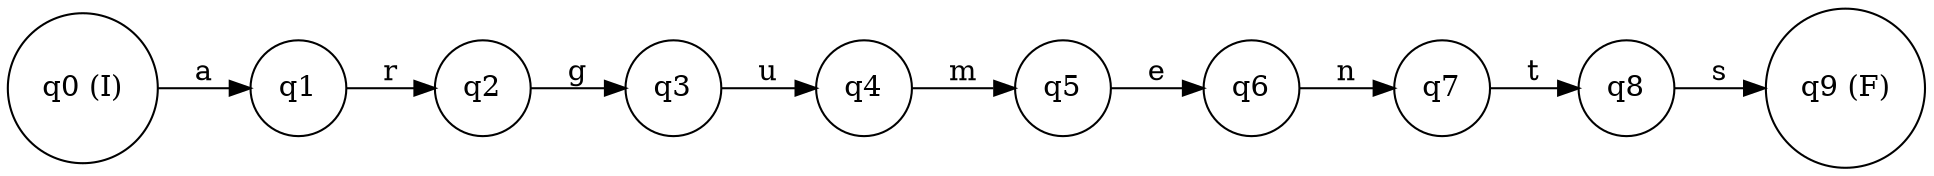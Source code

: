 digraph finite_state_machine {
rankdir=LR;
node [shape = circle];
q0 [label="q0 (I)"];
q1 [label="q1"];
q2 [label="q2"];
q3 [label="q3"];
q4 [label="q4"];
q5 [label="q5"];
q6 [label="q6"];
q7 [label="q7"];
q8 [label="q8"];
q9 [label="q9 (F)"];
q0 -> q1 [label="a"];
q1 -> q2 [label="r"];
q2 -> q3 [label="g"];
q3 -> q4 [label="u"];
q4 -> q5 [label="m"];
q5 -> q6 [label="e"];
q6 -> q7 [label="n"];
q7 -> q8 [label="t"];
q8 -> q9 [label="s"];
}